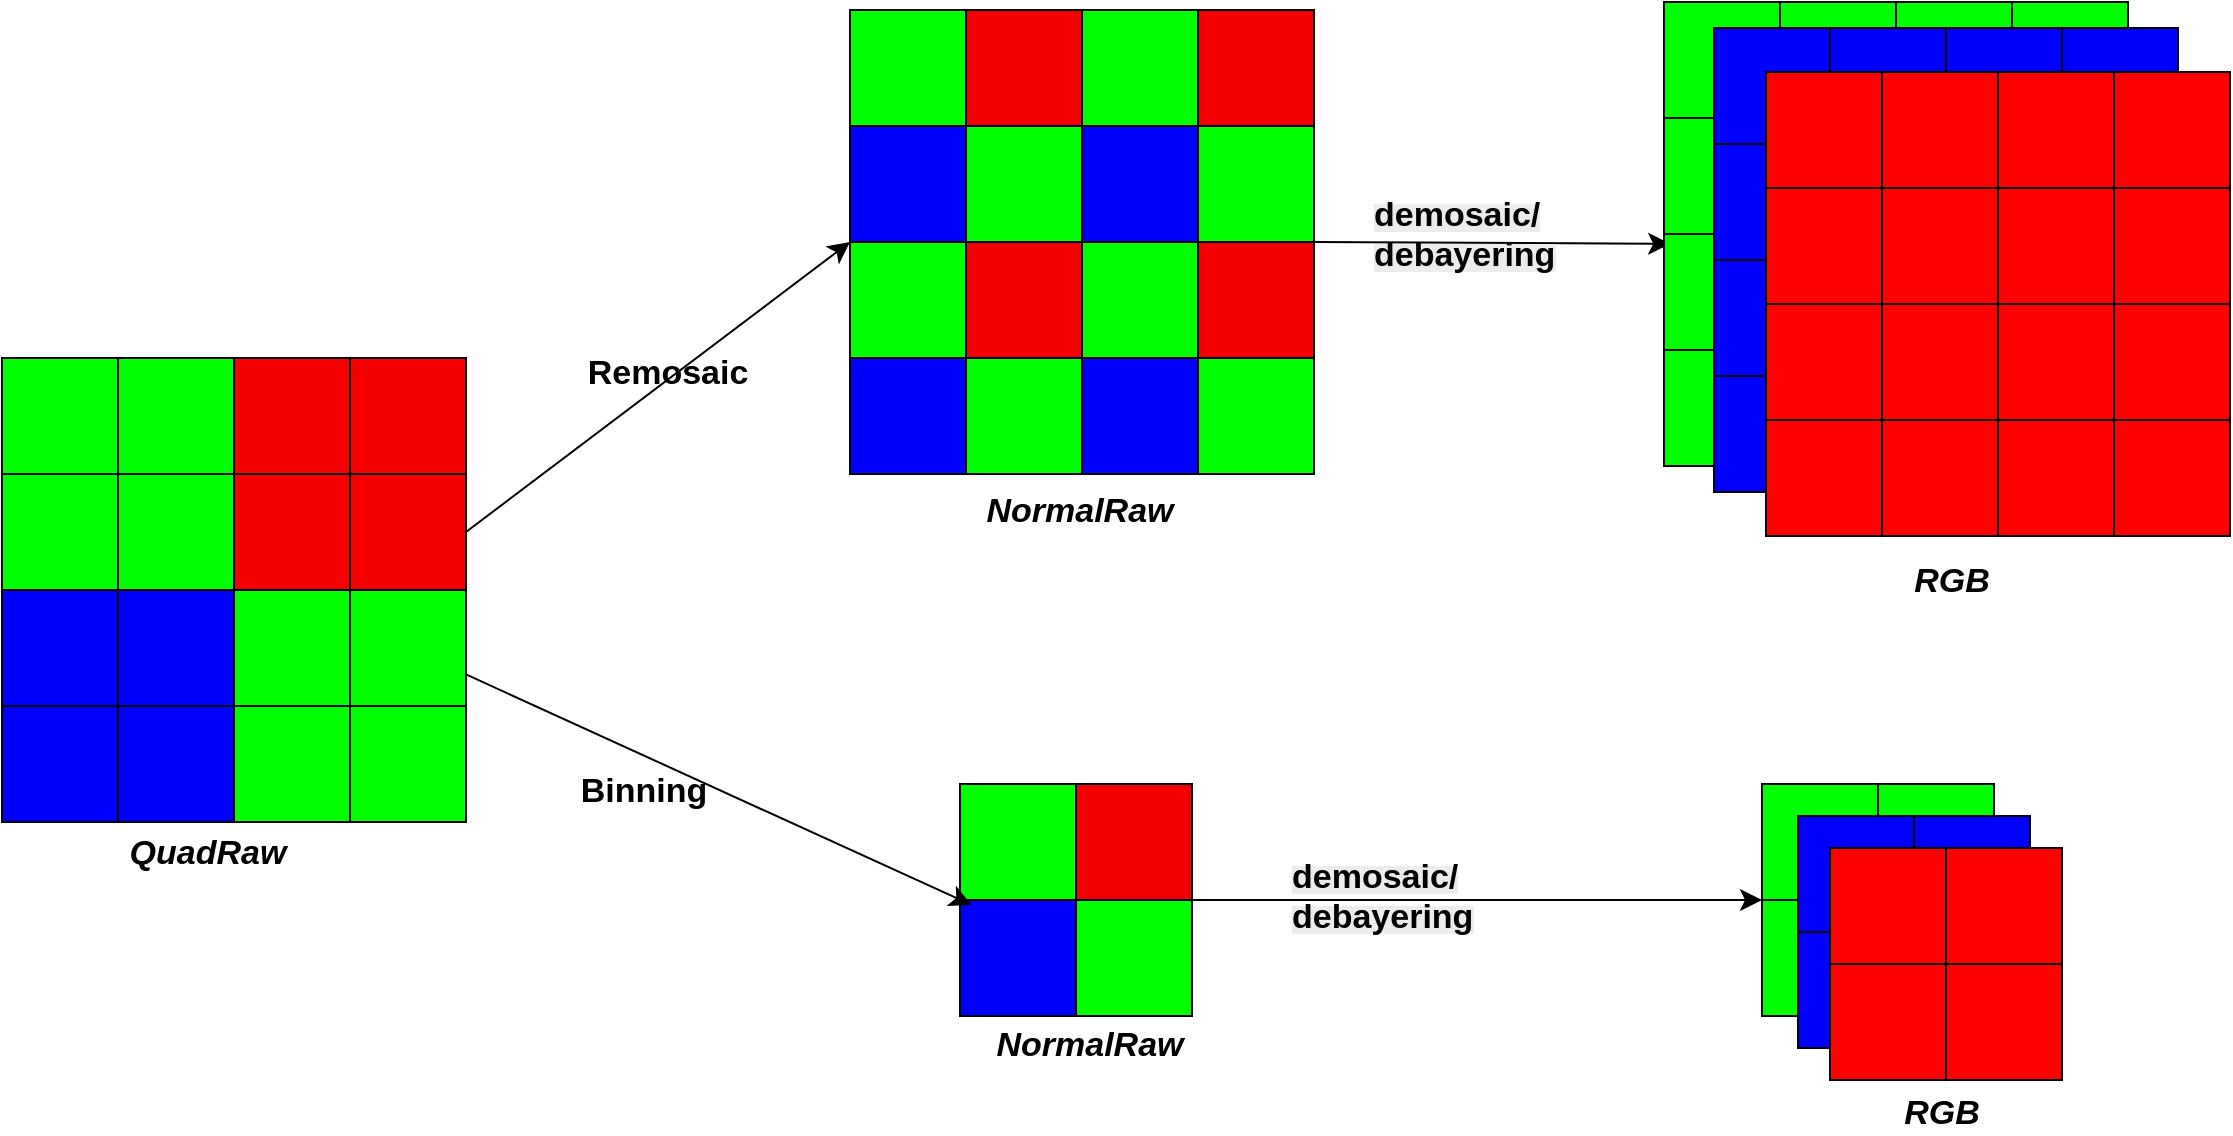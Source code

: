 <mxfile version="28.2.8">
  <diagram name="第 1 页" id="Xkrjm-Nn21SdgeqC5i-q">
    <mxGraphModel dx="1723" dy="1410" grid="0" gridSize="10" guides="1" tooltips="1" connect="1" arrows="1" fold="1" page="0" pageScale="1" pageWidth="827" pageHeight="1169" math="0" shadow="0">
      <root>
        <mxCell id="0" />
        <mxCell id="1" parent="0" />
        <mxCell id="9CwyKLwQtNaCPTv-vUPz-1" value="" style="whiteSpace=wrap;html=1;aspect=fixed;fillColor=#00FF00;strokeColor=light-dark(#000000, #446e2c);" vertex="1" parent="1">
          <mxGeometry x="48" y="-36" width="58" height="58" as="geometry" />
        </mxCell>
        <mxCell id="9CwyKLwQtNaCPTv-vUPz-2" value="" style="whiteSpace=wrap;html=1;aspect=fixed;fillColor=#00FF00;strokeColor=light-dark(#000000, #446e2c);" vertex="1" parent="1">
          <mxGeometry x="106" y="-36" width="58" height="58" as="geometry" />
        </mxCell>
        <mxCell id="9CwyKLwQtNaCPTv-vUPz-3" value="" style="whiteSpace=wrap;html=1;aspect=fixed;fillColor=#00FF00;strokeColor=light-dark(#000000, #446e2c);" vertex="1" parent="1">
          <mxGeometry x="48" y="22" width="58" height="58" as="geometry" />
        </mxCell>
        <mxCell id="9CwyKLwQtNaCPTv-vUPz-4" value="" style="whiteSpace=wrap;html=1;aspect=fixed;fillColor=#00FF00;strokeColor=light-dark(#000000, #446e2c);" vertex="1" parent="1">
          <mxGeometry x="106" y="22" width="58" height="58" as="geometry" />
        </mxCell>
        <mxCell id="9CwyKLwQtNaCPTv-vUPz-17" value="" style="whiteSpace=wrap;html=1;aspect=fixed;fillColor=light-dark(#f50000, #008f00);strokeColor=light-dark(#000000, #446e2c);" vertex="1" parent="1">
          <mxGeometry x="164" y="-36" width="58" height="58" as="geometry" />
        </mxCell>
        <mxCell id="9CwyKLwQtNaCPTv-vUPz-18" value="" style="whiteSpace=wrap;html=1;aspect=fixed;fillColor=light-dark(#f50000, #008f00);strokeColor=light-dark(#000000, #446e2c);" vertex="1" parent="1">
          <mxGeometry x="222" y="-36" width="58" height="58" as="geometry" />
        </mxCell>
        <mxCell id="9CwyKLwQtNaCPTv-vUPz-19" value="" style="whiteSpace=wrap;html=1;aspect=fixed;fillColor=light-dark(#f50000, #008f00);strokeColor=light-dark(#000000, #446e2c);" vertex="1" parent="1">
          <mxGeometry x="164" y="22" width="58" height="58" as="geometry" />
        </mxCell>
        <mxCell id="9CwyKLwQtNaCPTv-vUPz-49" style="edgeStyle=none;curved=1;rounded=0;orthogonalLoop=1;jettySize=auto;html=1;fontSize=12;startSize=8;endSize=8;exitX=1;exitY=0.5;exitDx=0;exitDy=0;entryX=0;entryY=0;entryDx=0;entryDy=0;" edge="1" parent="1" source="9CwyKLwQtNaCPTv-vUPz-20" target="9CwyKLwQtNaCPTv-vUPz-35">
          <mxGeometry relative="1" as="geometry">
            <mxPoint x="439.5" y="-66.333" as="targetPoint" />
          </mxGeometry>
        </mxCell>
        <mxCell id="9CwyKLwQtNaCPTv-vUPz-20" value="" style="whiteSpace=wrap;html=1;aspect=fixed;fillColor=light-dark(#f50000, #008f00);strokeColor=light-dark(#000000, #446e2c);" vertex="1" parent="1">
          <mxGeometry x="222" y="22" width="58" height="58" as="geometry" />
        </mxCell>
        <mxCell id="9CwyKLwQtNaCPTv-vUPz-21" value="" style="whiteSpace=wrap;html=1;aspect=fixed;fillColor=#0000FF;strokeColor=light-dark(#000000, #446e2c);" vertex="1" parent="1">
          <mxGeometry x="48" y="80" width="58" height="58" as="geometry" />
        </mxCell>
        <mxCell id="9CwyKLwQtNaCPTv-vUPz-22" value="" style="whiteSpace=wrap;html=1;aspect=fixed;fillColor=#0000FF;strokeColor=light-dark(#000000, #446e2c);" vertex="1" parent="1">
          <mxGeometry x="106" y="80" width="58" height="58" as="geometry" />
        </mxCell>
        <mxCell id="9CwyKLwQtNaCPTv-vUPz-23" value="" style="whiteSpace=wrap;html=1;aspect=fixed;fillColor=#0000FF;strokeColor=light-dark(#000000, #446e2c);" vertex="1" parent="1">
          <mxGeometry x="48" y="138" width="58" height="58" as="geometry" />
        </mxCell>
        <mxCell id="9CwyKLwQtNaCPTv-vUPz-24" value="" style="whiteSpace=wrap;html=1;aspect=fixed;fillColor=#0000FF;strokeColor=light-dark(#000000, #446e2c);" vertex="1" parent="1">
          <mxGeometry x="106" y="138" width="58" height="58" as="geometry" />
        </mxCell>
        <mxCell id="9CwyKLwQtNaCPTv-vUPz-25" value="" style="whiteSpace=wrap;html=1;aspect=fixed;fillColor=#00FF00;strokeColor=light-dark(#000000, #446e2c);" vertex="1" parent="1">
          <mxGeometry x="164" y="80" width="58" height="58" as="geometry" />
        </mxCell>
        <mxCell id="9CwyKLwQtNaCPTv-vUPz-26" value="" style="whiteSpace=wrap;html=1;aspect=fixed;fillColor=#00FF00;strokeColor=light-dark(#000000, #446e2c);" vertex="1" parent="1">
          <mxGeometry x="222" y="80" width="58" height="58" as="geometry" />
        </mxCell>
        <mxCell id="9CwyKLwQtNaCPTv-vUPz-27" value="" style="whiteSpace=wrap;html=1;aspect=fixed;fillColor=#00FF00;strokeColor=light-dark(#000000, #446e2c);" vertex="1" parent="1">
          <mxGeometry x="164" y="138" width="58" height="58" as="geometry" />
        </mxCell>
        <mxCell id="9CwyKLwQtNaCPTv-vUPz-28" value="" style="whiteSpace=wrap;html=1;aspect=fixed;fillColor=#00FF00;strokeColor=light-dark(#000000, #446e2c);" vertex="1" parent="1">
          <mxGeometry x="222" y="138" width="58" height="58" as="geometry" />
        </mxCell>
        <mxCell id="9CwyKLwQtNaCPTv-vUPz-29" value="" style="whiteSpace=wrap;html=1;aspect=fixed;fillColor=#00FF00;strokeColor=light-dark(#000000, #446e2c);" vertex="1" parent="1">
          <mxGeometry x="527" y="177" width="58" height="58" as="geometry" />
        </mxCell>
        <mxCell id="9CwyKLwQtNaCPTv-vUPz-30" value="" style="whiteSpace=wrap;html=1;aspect=fixed;fillColor=light-dark(#f50000, #008f00);strokeColor=light-dark(#000000, #446e2c);" vertex="1" parent="1">
          <mxGeometry x="585" y="177" width="58" height="58" as="geometry" />
        </mxCell>
        <mxCell id="9CwyKLwQtNaCPTv-vUPz-31" value="" style="whiteSpace=wrap;html=1;aspect=fixed;fillColor=#0000FF;strokeColor=light-dark(#000000, #446e2c);" vertex="1" parent="1">
          <mxGeometry x="527" y="235" width="58" height="58" as="geometry" />
        </mxCell>
        <mxCell id="9CwyKLwQtNaCPTv-vUPz-116" style="edgeStyle=none;curved=1;rounded=0;orthogonalLoop=1;jettySize=auto;html=1;entryX=0;entryY=0;entryDx=0;entryDy=0;fontSize=12;startSize=8;endSize=8;exitX=1;exitY=0;exitDx=0;exitDy=0;" edge="1" parent="1" source="9CwyKLwQtNaCPTv-vUPz-32" target="9CwyKLwQtNaCPTv-vUPz-103">
          <mxGeometry relative="1" as="geometry" />
        </mxCell>
        <mxCell id="9CwyKLwQtNaCPTv-vUPz-32" value="" style="whiteSpace=wrap;html=1;aspect=fixed;fillColor=#00FF00;strokeColor=light-dark(#000000, #446e2c);" vertex="1" parent="1">
          <mxGeometry x="585" y="235" width="58" height="58" as="geometry" />
        </mxCell>
        <mxCell id="9CwyKLwQtNaCPTv-vUPz-33" value="" style="whiteSpace=wrap;html=1;aspect=fixed;fillColor=#00FF00;strokeColor=light-dark(#000000, #446e2c);" vertex="1" parent="1">
          <mxGeometry x="472" y="-210" width="58" height="58" as="geometry" />
        </mxCell>
        <mxCell id="9CwyKLwQtNaCPTv-vUPz-34" value="" style="whiteSpace=wrap;html=1;aspect=fixed;fillColor=#00FF00;strokeColor=light-dark(#000000, #446e2c);" vertex="1" parent="1">
          <mxGeometry x="588" y="-210" width="58" height="58" as="geometry" />
        </mxCell>
        <mxCell id="9CwyKLwQtNaCPTv-vUPz-35" value="" style="whiteSpace=wrap;html=1;aspect=fixed;fillColor=#00FF00;strokeColor=light-dark(#000000, #446e2c);" vertex="1" parent="1">
          <mxGeometry x="472" y="-94" width="58" height="58" as="geometry" />
        </mxCell>
        <mxCell id="9CwyKLwQtNaCPTv-vUPz-36" value="" style="whiteSpace=wrap;html=1;aspect=fixed;fillColor=#00FF00;strokeColor=light-dark(#000000, #446e2c);" vertex="1" parent="1">
          <mxGeometry x="530" y="-152" width="58" height="58" as="geometry" />
        </mxCell>
        <mxCell id="9CwyKLwQtNaCPTv-vUPz-37" value="" style="whiteSpace=wrap;html=1;aspect=fixed;fillColor=light-dark(#f50000, #008f00);strokeColor=light-dark(#000000, #446e2c);" vertex="1" parent="1">
          <mxGeometry x="530" y="-210" width="58" height="58" as="geometry" />
        </mxCell>
        <mxCell id="9CwyKLwQtNaCPTv-vUPz-38" value="" style="whiteSpace=wrap;html=1;aspect=fixed;fillColor=light-dark(#f50000, #008f00);strokeColor=light-dark(#000000, #446e2c);" vertex="1" parent="1">
          <mxGeometry x="646" y="-210" width="58" height="58" as="geometry" />
        </mxCell>
        <mxCell id="9CwyKLwQtNaCPTv-vUPz-39" value="" style="whiteSpace=wrap;html=1;aspect=fixed;fillColor=light-dark(#f50000, #008f00);strokeColor=light-dark(#000000, #446e2c);" vertex="1" parent="1">
          <mxGeometry x="530" y="-94" width="58" height="58" as="geometry" />
        </mxCell>
        <mxCell id="9CwyKLwQtNaCPTv-vUPz-40" value="" style="whiteSpace=wrap;html=1;aspect=fixed;fillColor=light-dark(#f50000, #008f00);strokeColor=light-dark(#000000, #446e2c);" vertex="1" parent="1">
          <mxGeometry x="646" y="-94" width="58" height="58" as="geometry" />
        </mxCell>
        <mxCell id="9CwyKLwQtNaCPTv-vUPz-41" value="" style="whiteSpace=wrap;html=1;aspect=fixed;fillColor=#0000FF;strokeColor=light-dark(#000000, #446e2c);" vertex="1" parent="1">
          <mxGeometry x="472" y="-152" width="58" height="58" as="geometry" />
        </mxCell>
        <mxCell id="9CwyKLwQtNaCPTv-vUPz-42" value="" style="whiteSpace=wrap;html=1;aspect=fixed;fillColor=#0000FF;strokeColor=light-dark(#000000, #446e2c);" vertex="1" parent="1">
          <mxGeometry x="588" y="-152" width="58" height="58" as="geometry" />
        </mxCell>
        <mxCell id="9CwyKLwQtNaCPTv-vUPz-43" value="" style="whiteSpace=wrap;html=1;aspect=fixed;fillColor=#0000FF;strokeColor=light-dark(#000000, #446e2c);" vertex="1" parent="1">
          <mxGeometry x="472" y="-36" width="58" height="58" as="geometry" />
        </mxCell>
        <mxCell id="9CwyKLwQtNaCPTv-vUPz-44" value="" style="whiteSpace=wrap;html=1;aspect=fixed;fillColor=#0000FF;strokeColor=light-dark(#000000, #446e2c);" vertex="1" parent="1">
          <mxGeometry x="588" y="-36" width="58" height="58" as="geometry" />
        </mxCell>
        <mxCell id="9CwyKLwQtNaCPTv-vUPz-45" value="" style="whiteSpace=wrap;html=1;aspect=fixed;fillColor=#00FF00;strokeColor=light-dark(#000000, #446e2c);" vertex="1" parent="1">
          <mxGeometry x="588" y="-94" width="58" height="58" as="geometry" />
        </mxCell>
        <mxCell id="9CwyKLwQtNaCPTv-vUPz-113" style="edgeStyle=none;curved=1;rounded=0;orthogonalLoop=1;jettySize=auto;html=1;entryX=0.053;entryY=0.085;entryDx=0;entryDy=0;fontSize=12;startSize=8;endSize=8;exitX=1;exitY=1;exitDx=0;exitDy=0;entryPerimeter=0;" edge="1" parent="1" source="9CwyKLwQtNaCPTv-vUPz-46" target="9CwyKLwQtNaCPTv-vUPz-55">
          <mxGeometry relative="1" as="geometry" />
        </mxCell>
        <mxCell id="9CwyKLwQtNaCPTv-vUPz-46" value="" style="whiteSpace=wrap;html=1;aspect=fixed;fillColor=#00FF00;strokeColor=light-dark(#000000, #446e2c);" vertex="1" parent="1">
          <mxGeometry x="646" y="-152" width="58" height="58" as="geometry" />
        </mxCell>
        <mxCell id="9CwyKLwQtNaCPTv-vUPz-47" value="" style="whiteSpace=wrap;html=1;aspect=fixed;fillColor=#00FF00;strokeColor=light-dark(#000000, #446e2c);" vertex="1" parent="1">
          <mxGeometry x="530" y="-36" width="58" height="58" as="geometry" />
        </mxCell>
        <mxCell id="9CwyKLwQtNaCPTv-vUPz-48" value="" style="whiteSpace=wrap;html=1;aspect=fixed;fillColor=#00FF00;strokeColor=light-dark(#000000, #446e2c);" vertex="1" parent="1">
          <mxGeometry x="646" y="-36" width="58" height="58" as="geometry" />
        </mxCell>
        <mxCell id="9CwyKLwQtNaCPTv-vUPz-50" value="&lt;b&gt;&lt;font style=&quot;font-size: 17px;&quot;&gt;Remosaic&lt;/font&gt;&lt;/b&gt;" style="text;html=1;whiteSpace=wrap;strokeColor=none;fillColor=none;align=center;verticalAlign=middle;rounded=0;" vertex="1" parent="1">
          <mxGeometry x="351" y="-43" width="60" height="30" as="geometry" />
        </mxCell>
        <mxCell id="9CwyKLwQtNaCPTv-vUPz-51" style="edgeStyle=none;curved=1;rounded=0;orthogonalLoop=1;jettySize=auto;html=1;entryX=0.1;entryY=0.043;entryDx=0;entryDy=0;entryPerimeter=0;fontSize=12;startSize=8;endSize=8;" edge="1" parent="1" source="9CwyKLwQtNaCPTv-vUPz-26" target="9CwyKLwQtNaCPTv-vUPz-31">
          <mxGeometry relative="1" as="geometry" />
        </mxCell>
        <mxCell id="9CwyKLwQtNaCPTv-vUPz-52" value="&lt;span style=&quot;font-size: 17px;&quot;&gt;&lt;b&gt;Binning&lt;/b&gt;&lt;/span&gt;" style="text;html=1;whiteSpace=wrap;strokeColor=none;fillColor=none;align=center;verticalAlign=middle;rounded=0;" vertex="1" parent="1">
          <mxGeometry x="339" y="171" width="60" height="20" as="geometry" />
        </mxCell>
        <mxCell id="9CwyKLwQtNaCPTv-vUPz-53" value="" style="whiteSpace=wrap;html=1;aspect=fixed;fillColor=#00FF00;strokeColor=light-dark(#000000, #446e2c);" vertex="1" parent="1">
          <mxGeometry x="879" y="-214" width="58" height="58" as="geometry" />
        </mxCell>
        <mxCell id="9CwyKLwQtNaCPTv-vUPz-54" value="" style="whiteSpace=wrap;html=1;aspect=fixed;fillColor=#00FF00;strokeColor=light-dark(#000000, #446e2c);" vertex="1" parent="1">
          <mxGeometry x="995" y="-214" width="58" height="58" as="geometry" />
        </mxCell>
        <mxCell id="9CwyKLwQtNaCPTv-vUPz-55" value="" style="whiteSpace=wrap;html=1;aspect=fixed;fillColor=#00FF00;strokeColor=light-dark(#000000, #446e2c);" vertex="1" parent="1">
          <mxGeometry x="879" y="-98" width="58" height="58" as="geometry" />
        </mxCell>
        <mxCell id="9CwyKLwQtNaCPTv-vUPz-56" value="" style="whiteSpace=wrap;html=1;aspect=fixed;fillColor=#00FF00;strokeColor=light-dark(#000000, #446e2c);" vertex="1" parent="1">
          <mxGeometry x="937" y="-156" width="58" height="58" as="geometry" />
        </mxCell>
        <mxCell id="9CwyKLwQtNaCPTv-vUPz-57" value="" style="whiteSpace=wrap;html=1;aspect=fixed;fillColor=#00FF00;strokeColor=light-dark(#000000, #446e2c);" vertex="1" parent="1">
          <mxGeometry x="937" y="-214" width="58" height="58" as="geometry" />
        </mxCell>
        <mxCell id="9CwyKLwQtNaCPTv-vUPz-58" value="" style="whiteSpace=wrap;html=1;aspect=fixed;fillColor=#00FF00;strokeColor=light-dark(#000000, #446e2c);" vertex="1" parent="1">
          <mxGeometry x="1053" y="-214" width="58" height="58" as="geometry" />
        </mxCell>
        <mxCell id="9CwyKLwQtNaCPTv-vUPz-59" value="" style="whiteSpace=wrap;html=1;aspect=fixed;fillColor=#00FF00;strokeColor=light-dark(#000000, #446e2c);" vertex="1" parent="1">
          <mxGeometry x="937" y="-98" width="58" height="58" as="geometry" />
        </mxCell>
        <mxCell id="9CwyKLwQtNaCPTv-vUPz-60" value="" style="whiteSpace=wrap;html=1;aspect=fixed;fillColor=#00FF00;strokeColor=light-dark(#000000, #446e2c);" vertex="1" parent="1">
          <mxGeometry x="1053" y="-98" width="58" height="58" as="geometry" />
        </mxCell>
        <mxCell id="9CwyKLwQtNaCPTv-vUPz-61" value="" style="whiteSpace=wrap;html=1;aspect=fixed;fillColor=#00FF00;strokeColor=light-dark(#000000, #446e2c);" vertex="1" parent="1">
          <mxGeometry x="879" y="-156" width="58" height="58" as="geometry" />
        </mxCell>
        <mxCell id="9CwyKLwQtNaCPTv-vUPz-62" value="" style="whiteSpace=wrap;html=1;aspect=fixed;fillColor=#00FF00;strokeColor=light-dark(#000000, #446e2c);" vertex="1" parent="1">
          <mxGeometry x="995" y="-156" width="58" height="58" as="geometry" />
        </mxCell>
        <mxCell id="9CwyKLwQtNaCPTv-vUPz-63" value="" style="whiteSpace=wrap;html=1;aspect=fixed;fillColor=#00FF00;strokeColor=light-dark(#000000, #446e2c);" vertex="1" parent="1">
          <mxGeometry x="879" y="-40" width="58" height="58" as="geometry" />
        </mxCell>
        <mxCell id="9CwyKLwQtNaCPTv-vUPz-64" value="" style="whiteSpace=wrap;html=1;aspect=fixed;fillColor=#00FF00;strokeColor=light-dark(#000000, #446e2c);" vertex="1" parent="1">
          <mxGeometry x="995" y="-40" width="58" height="58" as="geometry" />
        </mxCell>
        <mxCell id="9CwyKLwQtNaCPTv-vUPz-65" value="" style="whiteSpace=wrap;html=1;aspect=fixed;fillColor=#00FF00;strokeColor=light-dark(#000000, #446e2c);" vertex="1" parent="1">
          <mxGeometry x="995" y="-98" width="58" height="58" as="geometry" />
        </mxCell>
        <mxCell id="9CwyKLwQtNaCPTv-vUPz-66" value="" style="whiteSpace=wrap;html=1;aspect=fixed;fillColor=#00FF00;strokeColor=light-dark(#000000, #446e2c);" vertex="1" parent="1">
          <mxGeometry x="1053" y="-156" width="58" height="58" as="geometry" />
        </mxCell>
        <mxCell id="9CwyKLwQtNaCPTv-vUPz-67" value="" style="whiteSpace=wrap;html=1;aspect=fixed;fillColor=#00FF00;strokeColor=light-dark(#000000, #446e2c);" vertex="1" parent="1">
          <mxGeometry x="937" y="-40" width="58" height="58" as="geometry" />
        </mxCell>
        <mxCell id="9CwyKLwQtNaCPTv-vUPz-68" value="" style="whiteSpace=wrap;html=1;aspect=fixed;fillColor=#00FF00;strokeColor=light-dark(#000000, #446e2c);" vertex="1" parent="1">
          <mxGeometry x="1053" y="-40" width="58" height="58" as="geometry" />
        </mxCell>
        <mxCell id="9CwyKLwQtNaCPTv-vUPz-69" value="" style="whiteSpace=wrap;html=1;aspect=fixed;fillColor=#0000FF;strokeColor=light-dark(#000000, #446e2c);" vertex="1" parent="1">
          <mxGeometry x="904" y="-201" width="58" height="58" as="geometry" />
        </mxCell>
        <mxCell id="9CwyKLwQtNaCPTv-vUPz-70" value="" style="whiteSpace=wrap;html=1;aspect=fixed;fillColor=#0000FF;strokeColor=light-dark(#000000, #446e2c);" vertex="1" parent="1">
          <mxGeometry x="1020" y="-201" width="58" height="58" as="geometry" />
        </mxCell>
        <mxCell id="9CwyKLwQtNaCPTv-vUPz-71" value="" style="whiteSpace=wrap;html=1;aspect=fixed;fillColor=#0000FF;strokeColor=light-dark(#000000, #446e2c);" vertex="1" parent="1">
          <mxGeometry x="904" y="-85" width="58" height="58" as="geometry" />
        </mxCell>
        <mxCell id="9CwyKLwQtNaCPTv-vUPz-72" value="" style="whiteSpace=wrap;html=1;aspect=fixed;fillColor=#0000FF;strokeColor=light-dark(#000000, #446e2c);" vertex="1" parent="1">
          <mxGeometry x="962" y="-143" width="58" height="58" as="geometry" />
        </mxCell>
        <mxCell id="9CwyKLwQtNaCPTv-vUPz-73" value="" style="whiteSpace=wrap;html=1;aspect=fixed;fillColor=#0000FF;strokeColor=light-dark(#000000, #446e2c);" vertex="1" parent="1">
          <mxGeometry x="962" y="-201" width="58" height="58" as="geometry" />
        </mxCell>
        <mxCell id="9CwyKLwQtNaCPTv-vUPz-74" value="" style="whiteSpace=wrap;html=1;aspect=fixed;fillColor=#0000FF;strokeColor=light-dark(#000000, #446e2c);" vertex="1" parent="1">
          <mxGeometry x="1078" y="-201" width="58" height="58" as="geometry" />
        </mxCell>
        <mxCell id="9CwyKLwQtNaCPTv-vUPz-75" value="" style="whiteSpace=wrap;html=1;aspect=fixed;fillColor=#0000FF;strokeColor=light-dark(#000000, #446e2c);" vertex="1" parent="1">
          <mxGeometry x="962" y="-85" width="58" height="58" as="geometry" />
        </mxCell>
        <mxCell id="9CwyKLwQtNaCPTv-vUPz-76" value="" style="whiteSpace=wrap;html=1;aspect=fixed;fillColor=#0000FF;strokeColor=light-dark(#000000, #446e2c);" vertex="1" parent="1">
          <mxGeometry x="1078" y="-85" width="58" height="58" as="geometry" />
        </mxCell>
        <mxCell id="9CwyKLwQtNaCPTv-vUPz-77" value="" style="whiteSpace=wrap;html=1;aspect=fixed;fillColor=#0000FF;strokeColor=light-dark(#000000, #446e2c);" vertex="1" parent="1">
          <mxGeometry x="904" y="-143" width="58" height="58" as="geometry" />
        </mxCell>
        <mxCell id="9CwyKLwQtNaCPTv-vUPz-78" value="" style="whiteSpace=wrap;html=1;aspect=fixed;fillColor=#0000FF;strokeColor=light-dark(#000000, #446e2c);" vertex="1" parent="1">
          <mxGeometry x="1020" y="-143" width="58" height="58" as="geometry" />
        </mxCell>
        <mxCell id="9CwyKLwQtNaCPTv-vUPz-79" value="" style="whiteSpace=wrap;html=1;aspect=fixed;fillColor=#0000FF;strokeColor=light-dark(#000000, #446e2c);" vertex="1" parent="1">
          <mxGeometry x="904" y="-27" width="58" height="58" as="geometry" />
        </mxCell>
        <mxCell id="9CwyKLwQtNaCPTv-vUPz-80" value="" style="whiteSpace=wrap;html=1;aspect=fixed;fillColor=#0000FF;strokeColor=light-dark(#000000, #446e2c);" vertex="1" parent="1">
          <mxGeometry x="1020" y="-27" width="58" height="58" as="geometry" />
        </mxCell>
        <mxCell id="9CwyKLwQtNaCPTv-vUPz-81" value="" style="whiteSpace=wrap;html=1;aspect=fixed;fillColor=#0000FF;strokeColor=light-dark(#000000, #446e2c);" vertex="1" parent="1">
          <mxGeometry x="1020" y="-85" width="58" height="58" as="geometry" />
        </mxCell>
        <mxCell id="9CwyKLwQtNaCPTv-vUPz-82" value="" style="whiteSpace=wrap;html=1;aspect=fixed;fillColor=#0000FF;strokeColor=light-dark(#000000, #446e2c);" vertex="1" parent="1">
          <mxGeometry x="1078" y="-143" width="58" height="58" as="geometry" />
        </mxCell>
        <mxCell id="9CwyKLwQtNaCPTv-vUPz-83" value="" style="whiteSpace=wrap;html=1;aspect=fixed;fillColor=#0000FF;strokeColor=light-dark(#000000, #446e2c);" vertex="1" parent="1">
          <mxGeometry x="962" y="-27" width="58" height="58" as="geometry" />
        </mxCell>
        <mxCell id="9CwyKLwQtNaCPTv-vUPz-84" value="" style="whiteSpace=wrap;html=1;aspect=fixed;fillColor=#0000FF;strokeColor=light-dark(#000000, #446e2c);" vertex="1" parent="1">
          <mxGeometry x="1078" y="-27" width="58" height="58" as="geometry" />
        </mxCell>
        <mxCell id="9CwyKLwQtNaCPTv-vUPz-85" value="" style="whiteSpace=wrap;html=1;aspect=fixed;fillColor=#FF0000;strokeColor=light-dark(#000000, #446e2c);" vertex="1" parent="1">
          <mxGeometry x="930" y="-179" width="58" height="58" as="geometry" />
        </mxCell>
        <mxCell id="9CwyKLwQtNaCPTv-vUPz-86" value="" style="whiteSpace=wrap;html=1;aspect=fixed;fillColor=#FF0000;strokeColor=light-dark(#000000, #446e2c);" vertex="1" parent="1">
          <mxGeometry x="1046" y="-179" width="58" height="58" as="geometry" />
        </mxCell>
        <mxCell id="9CwyKLwQtNaCPTv-vUPz-87" value="" style="whiteSpace=wrap;html=1;aspect=fixed;fillColor=#FF0000;strokeColor=light-dark(#000000, #446e2c);" vertex="1" parent="1">
          <mxGeometry x="930" y="-63" width="58" height="58" as="geometry" />
        </mxCell>
        <mxCell id="9CwyKLwQtNaCPTv-vUPz-88" value="" style="whiteSpace=wrap;html=1;aspect=fixed;fillColor=#FF0000;strokeColor=light-dark(#000000, #446e2c);" vertex="1" parent="1">
          <mxGeometry x="988" y="-121" width="58" height="58" as="geometry" />
        </mxCell>
        <mxCell id="9CwyKLwQtNaCPTv-vUPz-89" value="" style="whiteSpace=wrap;html=1;aspect=fixed;fillColor=#FF0000;strokeColor=light-dark(#000000, #446e2c);" vertex="1" parent="1">
          <mxGeometry x="988" y="-179" width="58" height="58" as="geometry" />
        </mxCell>
        <mxCell id="9CwyKLwQtNaCPTv-vUPz-90" value="" style="whiteSpace=wrap;html=1;aspect=fixed;fillColor=#FF0000;strokeColor=light-dark(#000000, #446e2c);" vertex="1" parent="1">
          <mxGeometry x="1104" y="-179" width="58" height="58" as="geometry" />
        </mxCell>
        <mxCell id="9CwyKLwQtNaCPTv-vUPz-91" value="" style="whiteSpace=wrap;html=1;aspect=fixed;fillColor=#FF0000;strokeColor=light-dark(#000000, #446e2c);" vertex="1" parent="1">
          <mxGeometry x="988" y="-63" width="58" height="58" as="geometry" />
        </mxCell>
        <mxCell id="9CwyKLwQtNaCPTv-vUPz-92" value="" style="whiteSpace=wrap;html=1;aspect=fixed;fillColor=#FF0000;strokeColor=light-dark(#000000, #446e2c);" vertex="1" parent="1">
          <mxGeometry x="1104" y="-63" width="58" height="58" as="geometry" />
        </mxCell>
        <mxCell id="9CwyKLwQtNaCPTv-vUPz-93" value="" style="whiteSpace=wrap;html=1;aspect=fixed;fillColor=#FF0000;strokeColor=light-dark(#000000, #446e2c);" vertex="1" parent="1">
          <mxGeometry x="930" y="-121" width="58" height="58" as="geometry" />
        </mxCell>
        <mxCell id="9CwyKLwQtNaCPTv-vUPz-94" value="" style="whiteSpace=wrap;html=1;aspect=fixed;fillColor=#FF0000;strokeColor=light-dark(#000000, #446e2c);" vertex="1" parent="1">
          <mxGeometry x="1046" y="-121" width="58" height="58" as="geometry" />
        </mxCell>
        <mxCell id="9CwyKLwQtNaCPTv-vUPz-95" value="" style="whiteSpace=wrap;html=1;aspect=fixed;fillColor=#FF0000;strokeColor=light-dark(#000000, #446e2c);" vertex="1" parent="1">
          <mxGeometry x="930" y="-5" width="58" height="58" as="geometry" />
        </mxCell>
        <mxCell id="9CwyKLwQtNaCPTv-vUPz-96" value="" style="whiteSpace=wrap;html=1;aspect=fixed;fillColor=#FF0000;strokeColor=light-dark(#000000, #446e2c);" vertex="1" parent="1">
          <mxGeometry x="1046" y="-5" width="58" height="58" as="geometry" />
        </mxCell>
        <mxCell id="9CwyKLwQtNaCPTv-vUPz-97" value="" style="whiteSpace=wrap;html=1;aspect=fixed;fillColor=#FF0000;strokeColor=light-dark(#000000, #446e2c);" vertex="1" parent="1">
          <mxGeometry x="1046" y="-63" width="58" height="58" as="geometry" />
        </mxCell>
        <mxCell id="9CwyKLwQtNaCPTv-vUPz-98" value="" style="whiteSpace=wrap;html=1;aspect=fixed;fillColor=#FF0000;strokeColor=light-dark(#000000, #446e2c);" vertex="1" parent="1">
          <mxGeometry x="1104" y="-121" width="58" height="58" as="geometry" />
        </mxCell>
        <mxCell id="9CwyKLwQtNaCPTv-vUPz-99" value="" style="whiteSpace=wrap;html=1;aspect=fixed;fillColor=#FF0000;strokeColor=light-dark(#000000, #446e2c);" vertex="1" parent="1">
          <mxGeometry x="988" y="-5" width="58" height="58" as="geometry" />
        </mxCell>
        <mxCell id="9CwyKLwQtNaCPTv-vUPz-100" value="" style="whiteSpace=wrap;html=1;aspect=fixed;fillColor=#FF0000;strokeColor=light-dark(#000000, #446e2c);" vertex="1" parent="1">
          <mxGeometry x="1104" y="-5" width="58" height="58" as="geometry" />
        </mxCell>
        <mxCell id="9CwyKLwQtNaCPTv-vUPz-101" value="" style="whiteSpace=wrap;html=1;aspect=fixed;fillColor=#00FF00;strokeColor=light-dark(#000000, #446e2c);" vertex="1" parent="1">
          <mxGeometry x="928" y="177" width="58" height="58" as="geometry" />
        </mxCell>
        <mxCell id="9CwyKLwQtNaCPTv-vUPz-102" value="" style="whiteSpace=wrap;html=1;aspect=fixed;fillColor=#00FF00;strokeColor=light-dark(#000000, #446e2c);" vertex="1" parent="1">
          <mxGeometry x="986" y="177" width="58" height="58" as="geometry" />
        </mxCell>
        <mxCell id="9CwyKLwQtNaCPTv-vUPz-103" value="" style="whiteSpace=wrap;html=1;aspect=fixed;fillColor=#00FF00;strokeColor=light-dark(#000000, #446e2c);" vertex="1" parent="1">
          <mxGeometry x="928" y="235" width="58" height="58" as="geometry" />
        </mxCell>
        <mxCell id="9CwyKLwQtNaCPTv-vUPz-104" value="" style="whiteSpace=wrap;html=1;aspect=fixed;fillColor=#00FF00;strokeColor=light-dark(#000000, #446e2c);" vertex="1" parent="1">
          <mxGeometry x="986" y="235" width="58" height="58" as="geometry" />
        </mxCell>
        <mxCell id="9CwyKLwQtNaCPTv-vUPz-105" value="" style="whiteSpace=wrap;html=1;aspect=fixed;fillColor=#0000FF;strokeColor=light-dark(#000000, #446e2c);" vertex="1" parent="1">
          <mxGeometry x="946" y="193" width="58" height="58" as="geometry" />
        </mxCell>
        <mxCell id="9CwyKLwQtNaCPTv-vUPz-106" value="" style="whiteSpace=wrap;html=1;aspect=fixed;fillColor=#0000FF;strokeColor=light-dark(#000000, #446e2c);" vertex="1" parent="1">
          <mxGeometry x="1004" y="193" width="58" height="58" as="geometry" />
        </mxCell>
        <mxCell id="9CwyKLwQtNaCPTv-vUPz-107" value="" style="whiteSpace=wrap;html=1;aspect=fixed;fillColor=#0000FF;strokeColor=light-dark(#000000, #446e2c);" vertex="1" parent="1">
          <mxGeometry x="946" y="251" width="58" height="58" as="geometry" />
        </mxCell>
        <mxCell id="9CwyKLwQtNaCPTv-vUPz-108" value="" style="whiteSpace=wrap;html=1;aspect=fixed;fillColor=#0000FF;strokeColor=light-dark(#000000, #446e2c);" vertex="1" parent="1">
          <mxGeometry x="1004" y="251" width="58" height="58" as="geometry" />
        </mxCell>
        <mxCell id="9CwyKLwQtNaCPTv-vUPz-109" value="" style="whiteSpace=wrap;html=1;aspect=fixed;fillColor=#FF0000;strokeColor=light-dark(#000000, #446e2c);" vertex="1" parent="1">
          <mxGeometry x="962" y="209" width="58" height="58" as="geometry" />
        </mxCell>
        <mxCell id="9CwyKLwQtNaCPTv-vUPz-110" value="" style="whiteSpace=wrap;html=1;aspect=fixed;fillColor=#FF0000;strokeColor=light-dark(#000000, #446e2c);" vertex="1" parent="1">
          <mxGeometry x="1020" y="209" width="58" height="58" as="geometry" />
        </mxCell>
        <mxCell id="9CwyKLwQtNaCPTv-vUPz-111" value="" style="whiteSpace=wrap;html=1;aspect=fixed;fillColor=#FF0000;strokeColor=light-dark(#000000, #446e2c);" vertex="1" parent="1">
          <mxGeometry x="962" y="267" width="58" height="58" as="geometry" />
        </mxCell>
        <mxCell id="9CwyKLwQtNaCPTv-vUPz-112" value="" style="whiteSpace=wrap;html=1;aspect=fixed;fillColor=#FF0000;strokeColor=light-dark(#000000, #446e2c);" vertex="1" parent="1">
          <mxGeometry x="1020" y="267" width="58" height="58" as="geometry" />
        </mxCell>
        <mxCell id="9CwyKLwQtNaCPTv-vUPz-114" value="&lt;b style=&quot;forced-color-adjust: none; color: rgb(0, 0, 0); font-family: Helvetica; font-size: 12px; font-style: normal; font-variant-ligatures: normal; font-variant-caps: normal; letter-spacing: normal; orphans: 2; text-align: center; text-indent: 0px; text-transform: none; widows: 2; word-spacing: 0px; -webkit-text-stroke-width: 0px; white-space: normal; background-color: rgb(236, 236, 236); text-decoration-thickness: initial; text-decoration-style: initial; text-decoration-color: initial;&quot;&gt;&lt;font style=&quot;forced-color-adjust: none; font-size: 17px;&quot;&gt;demosaic/&lt;br&gt;debayering&lt;/font&gt;&lt;/b&gt;" style="text;whiteSpace=wrap;html=1;" vertex="1" parent="1">
          <mxGeometry x="732" y="-124" width="108" height="42" as="geometry" />
        </mxCell>
        <mxCell id="9CwyKLwQtNaCPTv-vUPz-115" value="&lt;b data-mx-given-colors=&quot;{&amp;quot;color&amp;quot;:&amp;quot;rgb(0, 0, 0)&amp;quot;,&amp;quot;background-color&amp;quot;:&amp;quot;rgb(236, 236, 236)&amp;quot;}&quot; style=&quot;forced-color-adjust: none; color: light-dark(rgb(0, 0, 0), rgb(237, 237, 237)); font-family: Helvetica; font-size: 12px; font-style: normal; font-variant-ligatures: normal; font-variant-caps: normal; letter-spacing: normal; orphans: 2; text-indent: 0px; text-transform: none; widows: 2; word-spacing: 0px; -webkit-text-stroke-width: 0px; white-space: normal; text-decoration-thickness: initial; text-decoration-style: initial; text-decoration-color: initial; text-align: center; background-color: light-dark(rgb(236, 236, 236), rgb(34, 34, 34));&quot;&gt;&lt;font style=&quot;forced-color-adjust: none; font-size: 17px;&quot;&gt;demosaic/&lt;br style=&quot;forced-color-adjust: none;&quot;&gt;debayering&lt;/font&gt;&lt;/b&gt;" style="text;whiteSpace=wrap;html=1;" vertex="1" parent="1">
          <mxGeometry x="690.999" y="206.504" width="119" height="63" as="geometry" />
        </mxCell>
        <mxCell id="9CwyKLwQtNaCPTv-vUPz-117" value="&lt;span style=&quot;font-size: 17px;&quot;&gt;&lt;b&gt;&lt;i&gt;QuadRaw&lt;/i&gt;&lt;/b&gt;&lt;/span&gt;" style="text;html=1;whiteSpace=wrap;strokeColor=none;fillColor=none;align=center;verticalAlign=middle;rounded=0;" vertex="1" parent="1">
          <mxGeometry x="121" y="202" width="60" height="20" as="geometry" />
        </mxCell>
        <mxCell id="9CwyKLwQtNaCPTv-vUPz-118" value="&lt;span style=&quot;font-size: 17px;&quot;&gt;&lt;b&gt;&lt;i&gt;NormalRaw&lt;/i&gt;&lt;/b&gt;&lt;/span&gt;" style="text;html=1;whiteSpace=wrap;strokeColor=none;fillColor=none;align=center;verticalAlign=middle;rounded=0;" vertex="1" parent="1">
          <mxGeometry x="557" y="31" width="60" height="20" as="geometry" />
        </mxCell>
        <mxCell id="9CwyKLwQtNaCPTv-vUPz-119" value="&lt;span style=&quot;font-size: 17px;&quot;&gt;&lt;b&gt;&lt;i&gt;NormalRaw&lt;/i&gt;&lt;/b&gt;&lt;/span&gt;" style="text;html=1;whiteSpace=wrap;strokeColor=none;fillColor=none;align=center;verticalAlign=middle;rounded=0;" vertex="1" parent="1">
          <mxGeometry x="562" y="298" width="60" height="20" as="geometry" />
        </mxCell>
        <mxCell id="9CwyKLwQtNaCPTv-vUPz-120" value="&lt;span style=&quot;font-size: 17px;&quot;&gt;&lt;b&gt;&lt;i&gt;RGB&lt;/i&gt;&lt;/b&gt;&lt;/span&gt;" style="text;html=1;whiteSpace=wrap;strokeColor=none;fillColor=none;align=center;verticalAlign=middle;rounded=0;" vertex="1" parent="1">
          <mxGeometry x="993" y="66" width="60" height="20" as="geometry" />
        </mxCell>
        <mxCell id="9CwyKLwQtNaCPTv-vUPz-121" value="&lt;span style=&quot;font-size: 17px;&quot;&gt;&lt;b&gt;&lt;i&gt;RGB&lt;/i&gt;&lt;/b&gt;&lt;/span&gt;" style="text;html=1;whiteSpace=wrap;strokeColor=none;fillColor=none;align=center;verticalAlign=middle;rounded=0;" vertex="1" parent="1">
          <mxGeometry x="988" y="332" width="60" height="20" as="geometry" />
        </mxCell>
      </root>
    </mxGraphModel>
  </diagram>
</mxfile>
